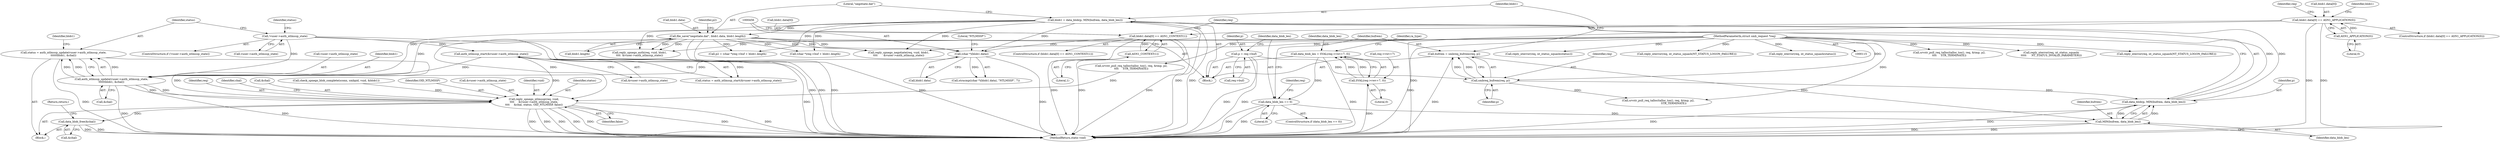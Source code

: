 digraph "0_samba_9280051bfba337458722fb157f3082f93cbd9f2b@API" {
"1000494" [label="(Call,status = auth_ntlmssp_update(vuser->auth_ntlmssp_state,\n\t\t\t\t\t\tblob1, &chal))"];
"1000496" [label="(Call,auth_ntlmssp_update(vuser->auth_ntlmssp_state,\n\t\t\t\t\t\tblob1, &chal))"];
"1000466" [label="(Call,!vuser->auth_ntlmssp_state)"];
"1000473" [label="(Call,auth_ntlmssp_start(&vuser->auth_ntlmssp_state))"];
"1000209" [label="(Call,blob1 = data_blob(p, MIN(bufrem, data_blob_len)))"];
"1000211" [label="(Call,data_blob(p, MIN(bufrem, data_blob_len)))"];
"1000206" [label="(Call,smbreq_bufrem(req, p))"];
"1000116" [label="(MethodParameterIn,struct smb_request *req)"];
"1000189" [label="(Call,p = req->buf)"];
"1000213" [label="(Call,MIN(bufrem, data_blob_len))"];
"1000204" [label="(Call,bufrem = smbreq_bufrem(req, p))"];
"1000195" [label="(Call,data_blob_len == 0)"];
"1000127" [label="(Call,data_blob_len = SVAL(req->vwv+7, 0))"];
"1000129" [label="(Call,SVAL(req->vwv+7, 0))"];
"1000455" [label="(Call,(char *)(blob1.data))"];
"1000216" [label="(Call,file_save(\"negotiate.dat\", blob1.data, blob1.length))"];
"1000431" [label="(Call,blob1.data[0] == ASN1_CONTEXT(1))"];
"1000409" [label="(Call,blob1.data[0] == ASN1_APPLICATION(0))"];
"1000415" [label="(Call,ASN1_APPLICATION(0))"];
"1000437" [label="(Call,ASN1_CONTEXT(1))"];
"1000506" [label="(Call,reply_spnego_ntlmssp(req, vuid,\n\t\t\t\t     &vuser->auth_ntlmssp_state,\n\t\t\t\t     &chal, status, OID_NTLMSSP, false))"];
"1000518" [label="(Call,data_blob_free(&chal))"];
"1000224" [label="(Call,p2 = (char *)req->buf + blob1.length)"];
"1000204" [label="(Call,bufrem = smbreq_bufrem(req, p))"];
"1000465" [label="(ControlStructure,if (!vuser->auth_ntlmssp_state))"];
"1000438" [label="(Literal,1)"];
"1000226" [label="(Call,(char *)req->buf + blob1.length)"];
"1000507" [label="(Identifier,req)"];
"1000463" [label="(Block,)"];
"1000252" [label="(Call,srvstr_pull_req_talloc(talloc_tos(), req, &tmp, p2,\n\t\t\t\t     STR_TERMINATE))"];
"1000416" [label="(Literal,0)"];
"1000129" [label="(Call,SVAL(req->vwv+7, 0))"];
"1000127" [label="(Call,data_blob_len = SVAL(req->vwv+7, 0))"];
"1000472" [label="(Identifier,status)"];
"1000213" [label="(Call,MIN(bufrem, data_blob_len))"];
"1000135" [label="(Literal,0)"];
"1000432" [label="(Call,blob1.data[0])"];
"1000473" [label="(Call,auth_ntlmssp_start(&vuser->auth_ntlmssp_state))"];
"1000519" [label="(Call,&chal)"];
"1000497" [label="(Call,vuser->auth_ntlmssp_state)"];
"1000362" [label="(Call,reply_nterror(req, nt_status_squash(\n\t\t\t\t\t      NT_STATUS_INVALID_PARAMETER)))"];
"1000434" [label="(Identifier,blob1)"];
"1000225" [label="(Identifier,p2)"];
"1000506" [label="(Call,reply_spnego_ntlmssp(req, vuid,\n\t\t\t\t     &vuser->auth_ntlmssp_state,\n\t\t\t\t     &chal, status, OID_NTLMSSP, false))"];
"1000199" [label="(Call,reply_nterror(req, nt_status_squash(NT_STATUS_LOGON_FAILURE)))"];
"1000460" [label="(Literal,\"NTLMSSP\")"];
"1000209" [label="(Call,blob1 = data_blob(p, MIN(bufrem, data_blob_len)))"];
"1000116" [label="(MethodParameterIn,struct smb_request *req)"];
"1000520" [label="(Identifier,chal)"];
"1000496" [label="(Call,auth_ntlmssp_update(vuser->auth_ntlmssp_state,\n\t\t\t\t\t\tblob1, &chal))"];
"1000194" [label="(ControlStructure,if (data_blob_len == 0))"];
"1000517" [label="(Identifier,false)"];
"1000513" [label="(Call,&chal)"];
"1000212" [label="(Identifier,p)"];
"1000191" [label="(Call,req->buf)"];
"1000505" [label="(Identifier,blob1)"];
"1000217" [label="(Literal,\"negotiate.dat\")"];
"1000418" [label="(Call,reply_spnego_negotiate(req, vuid, blob1,\n\t\t\t\t       &vuser->auth_ntlmssp_state))"];
"1000138" [label="(Identifier,ra_type)"];
"1000415" [label="(Call,ASN1_APPLICATION(0))"];
"1000419" [label="(Identifier,req)"];
"1000410" [label="(Call,blob1.data[0])"];
"1000500" [label="(Identifier,blob1)"];
"1000117" [label="(Block,)"];
"1000189" [label="(Call,p = req->buf)"];
"1000437" [label="(Call,ASN1_CONTEXT(1))"];
"1000216" [label="(Call,file_save(\"negotiate.dat\", blob1.data, blob1.length))"];
"1000474" [label="(Call,&vuser->auth_ntlmssp_state)"];
"1000190" [label="(Identifier,p)"];
"1000532" [label="(MethodReturn,static void)"];
"1000267" [label="(Call,srvstr_pull_req_talloc(talloc_tos(), req, &tmp, p2,\n\t\t\t\t     STR_TERMINATE))"];
"1000440" [label="(Call,reply_spnego_auth(req, vuid, blob1,\n\t\t\t\t  &vuser->auth_ntlmssp_state))"];
"1000409" [label="(Call,blob1.data[0] == ASN1_APPLICATION(0))"];
"1000455" [label="(Call,(char *)(blob1.data))"];
"1000200" [label="(Identifier,req)"];
"1000195" [label="(Call,data_blob_len == 0)"];
"1000380" [label="(Call,check_spnego_blob_complete(sconn, smbpid, vuid, &blob1))"];
"1000521" [label="(Return,return;)"];
"1000441" [label="(Identifier,req)"];
"1000489" [label="(Call,reply_nterror(req, nt_status_squash(status)))"];
"1000211" [label="(Call,data_blob(p, MIN(bufrem, data_blob_len)))"];
"1000197" [label="(Literal,0)"];
"1000431" [label="(Call,blob1.data[0] == ASN1_CONTEXT(1))"];
"1000494" [label="(Call,status = auth_ntlmssp_update(vuser->auth_ntlmssp_state,\n\t\t\t\t\t\tblob1, &chal))"];
"1000516" [label="(Identifier,OID_NTLMSSP)"];
"1000518" [label="(Call,data_blob_free(&chal))"];
"1000196" [label="(Identifier,data_blob_len)"];
"1000467" [label="(Call,vuser->auth_ntlmssp_state)"];
"1000495" [label="(Identifier,status)"];
"1000471" [label="(Call,status = auth_ntlmssp_start(&vuser->auth_ntlmssp_state))"];
"1000207" [label="(Identifier,req)"];
"1000128" [label="(Identifier,data_blob_len)"];
"1000454" [label="(Call,strncmp((char *)(blob1.data), \"NTLMSSP\", 7))"];
"1000218" [label="(Call,blob1.data)"];
"1000210" [label="(Identifier,blob1)"];
"1000509" [label="(Call,&vuser->auth_ntlmssp_state)"];
"1000508" [label="(Identifier,vuid)"];
"1000408" [label="(ControlStructure,if (blob1.data[0] == ASN1_APPLICATION(0)))"];
"1000214" [label="(Identifier,bufrem)"];
"1000457" [label="(Call,blob1.data)"];
"1000130" [label="(Call,req->vwv+7)"];
"1000205" [label="(Identifier,bufrem)"];
"1000501" [label="(Call,&chal)"];
"1000466" [label="(Call,!vuser->auth_ntlmssp_state)"];
"1000515" [label="(Identifier,status)"];
"1000528" [label="(Call,reply_nterror(req, nt_status_squash(NT_STATUS_LOGON_FAILURE)))"];
"1000221" [label="(Call,blob1.length)"];
"1000215" [label="(Identifier,data_blob_len)"];
"1000237" [label="(Call,srvstr_pull_req_talloc(talloc_tos(), req, &tmp, p2,\n                                     STR_TERMINATE))"];
"1000206" [label="(Call,smbreq_bufrem(req, p))"];
"1000430" [label="(ControlStructure,if (blob1.data[0] == ASN1_CONTEXT(1)))"];
"1000208" [label="(Identifier,p)"];
"1000403" [label="(Call,reply_nterror(req, nt_status_squash(status)))"];
"1000494" -> "1000463"  [label="AST: "];
"1000494" -> "1000496"  [label="CFG: "];
"1000495" -> "1000494"  [label="AST: "];
"1000496" -> "1000494"  [label="AST: "];
"1000505" -> "1000494"  [label="CFG: "];
"1000494" -> "1000532"  [label="DDG: "];
"1000496" -> "1000494"  [label="DDG: "];
"1000496" -> "1000494"  [label="DDG: "];
"1000496" -> "1000494"  [label="DDG: "];
"1000494" -> "1000506"  [label="DDG: "];
"1000496" -> "1000501"  [label="CFG: "];
"1000497" -> "1000496"  [label="AST: "];
"1000500" -> "1000496"  [label="AST: "];
"1000501" -> "1000496"  [label="AST: "];
"1000496" -> "1000532"  [label="DDG: "];
"1000496" -> "1000532"  [label="DDG: "];
"1000466" -> "1000496"  [label="DDG: "];
"1000473" -> "1000496"  [label="DDG: "];
"1000209" -> "1000496"  [label="DDG: "];
"1000455" -> "1000496"  [label="DDG: "];
"1000216" -> "1000496"  [label="DDG: "];
"1000496" -> "1000506"  [label="DDG: "];
"1000496" -> "1000506"  [label="DDG: "];
"1000466" -> "1000465"  [label="AST: "];
"1000466" -> "1000467"  [label="CFG: "];
"1000467" -> "1000466"  [label="AST: "];
"1000472" -> "1000466"  [label="CFG: "];
"1000495" -> "1000466"  [label="CFG: "];
"1000466" -> "1000532"  [label="DDG: "];
"1000466" -> "1000532"  [label="DDG: "];
"1000466" -> "1000473"  [label="DDG: "];
"1000473" -> "1000471"  [label="AST: "];
"1000473" -> "1000474"  [label="CFG: "];
"1000474" -> "1000473"  [label="AST: "];
"1000471" -> "1000473"  [label="CFG: "];
"1000473" -> "1000532"  [label="DDG: "];
"1000473" -> "1000471"  [label="DDG: "];
"1000473" -> "1000506"  [label="DDG: "];
"1000209" -> "1000117"  [label="AST: "];
"1000209" -> "1000211"  [label="CFG: "];
"1000210" -> "1000209"  [label="AST: "];
"1000211" -> "1000209"  [label="AST: "];
"1000217" -> "1000209"  [label="CFG: "];
"1000209" -> "1000532"  [label="DDG: "];
"1000209" -> "1000532"  [label="DDG: "];
"1000211" -> "1000209"  [label="DDG: "];
"1000211" -> "1000209"  [label="DDG: "];
"1000209" -> "1000216"  [label="DDG: "];
"1000209" -> "1000224"  [label="DDG: "];
"1000209" -> "1000226"  [label="DDG: "];
"1000209" -> "1000418"  [label="DDG: "];
"1000209" -> "1000440"  [label="DDG: "];
"1000209" -> "1000455"  [label="DDG: "];
"1000211" -> "1000213"  [label="CFG: "];
"1000212" -> "1000211"  [label="AST: "];
"1000213" -> "1000211"  [label="AST: "];
"1000211" -> "1000532"  [label="DDG: "];
"1000211" -> "1000532"  [label="DDG: "];
"1000206" -> "1000211"  [label="DDG: "];
"1000213" -> "1000211"  [label="DDG: "];
"1000213" -> "1000211"  [label="DDG: "];
"1000206" -> "1000204"  [label="AST: "];
"1000206" -> "1000208"  [label="CFG: "];
"1000207" -> "1000206"  [label="AST: "];
"1000208" -> "1000206"  [label="AST: "];
"1000204" -> "1000206"  [label="CFG: "];
"1000206" -> "1000204"  [label="DDG: "];
"1000206" -> "1000204"  [label="DDG: "];
"1000116" -> "1000206"  [label="DDG: "];
"1000189" -> "1000206"  [label="DDG: "];
"1000206" -> "1000237"  [label="DDG: "];
"1000116" -> "1000115"  [label="AST: "];
"1000116" -> "1000532"  [label="DDG: "];
"1000116" -> "1000199"  [label="DDG: "];
"1000116" -> "1000237"  [label="DDG: "];
"1000116" -> "1000252"  [label="DDG: "];
"1000116" -> "1000267"  [label="DDG: "];
"1000116" -> "1000362"  [label="DDG: "];
"1000116" -> "1000403"  [label="DDG: "];
"1000116" -> "1000418"  [label="DDG: "];
"1000116" -> "1000440"  [label="DDG: "];
"1000116" -> "1000489"  [label="DDG: "];
"1000116" -> "1000506"  [label="DDG: "];
"1000116" -> "1000528"  [label="DDG: "];
"1000189" -> "1000117"  [label="AST: "];
"1000189" -> "1000191"  [label="CFG: "];
"1000190" -> "1000189"  [label="AST: "];
"1000191" -> "1000189"  [label="AST: "];
"1000196" -> "1000189"  [label="CFG: "];
"1000189" -> "1000532"  [label="DDG: "];
"1000189" -> "1000532"  [label="DDG: "];
"1000213" -> "1000215"  [label="CFG: "];
"1000214" -> "1000213"  [label="AST: "];
"1000215" -> "1000213"  [label="AST: "];
"1000213" -> "1000532"  [label="DDG: "];
"1000213" -> "1000532"  [label="DDG: "];
"1000204" -> "1000213"  [label="DDG: "];
"1000195" -> "1000213"  [label="DDG: "];
"1000204" -> "1000117"  [label="AST: "];
"1000205" -> "1000204"  [label="AST: "];
"1000210" -> "1000204"  [label="CFG: "];
"1000204" -> "1000532"  [label="DDG: "];
"1000195" -> "1000194"  [label="AST: "];
"1000195" -> "1000197"  [label="CFG: "];
"1000196" -> "1000195"  [label="AST: "];
"1000197" -> "1000195"  [label="AST: "];
"1000200" -> "1000195"  [label="CFG: "];
"1000205" -> "1000195"  [label="CFG: "];
"1000195" -> "1000532"  [label="DDG: "];
"1000195" -> "1000532"  [label="DDG: "];
"1000127" -> "1000195"  [label="DDG: "];
"1000127" -> "1000117"  [label="AST: "];
"1000127" -> "1000129"  [label="CFG: "];
"1000128" -> "1000127"  [label="AST: "];
"1000129" -> "1000127"  [label="AST: "];
"1000138" -> "1000127"  [label="CFG: "];
"1000127" -> "1000532"  [label="DDG: "];
"1000129" -> "1000127"  [label="DDG: "];
"1000129" -> "1000127"  [label="DDG: "];
"1000129" -> "1000135"  [label="CFG: "];
"1000130" -> "1000129"  [label="AST: "];
"1000135" -> "1000129"  [label="AST: "];
"1000129" -> "1000532"  [label="DDG: "];
"1000455" -> "1000454"  [label="AST: "];
"1000455" -> "1000457"  [label="CFG: "];
"1000456" -> "1000455"  [label="AST: "];
"1000457" -> "1000455"  [label="AST: "];
"1000460" -> "1000455"  [label="CFG: "];
"1000455" -> "1000532"  [label="DDG: "];
"1000455" -> "1000454"  [label="DDG: "];
"1000216" -> "1000455"  [label="DDG: "];
"1000431" -> "1000455"  [label="DDG: "];
"1000216" -> "1000117"  [label="AST: "];
"1000216" -> "1000221"  [label="CFG: "];
"1000217" -> "1000216"  [label="AST: "];
"1000218" -> "1000216"  [label="AST: "];
"1000221" -> "1000216"  [label="AST: "];
"1000225" -> "1000216"  [label="CFG: "];
"1000216" -> "1000532"  [label="DDG: "];
"1000216" -> "1000532"  [label="DDG: "];
"1000216" -> "1000224"  [label="DDG: "];
"1000216" -> "1000226"  [label="DDG: "];
"1000216" -> "1000418"  [label="DDG: "];
"1000216" -> "1000418"  [label="DDG: "];
"1000216" -> "1000440"  [label="DDG: "];
"1000216" -> "1000440"  [label="DDG: "];
"1000431" -> "1000430"  [label="AST: "];
"1000431" -> "1000437"  [label="CFG: "];
"1000432" -> "1000431"  [label="AST: "];
"1000437" -> "1000431"  [label="AST: "];
"1000441" -> "1000431"  [label="CFG: "];
"1000456" -> "1000431"  [label="CFG: "];
"1000431" -> "1000532"  [label="DDG: "];
"1000431" -> "1000532"  [label="DDG: "];
"1000431" -> "1000532"  [label="DDG: "];
"1000409" -> "1000431"  [label="DDG: "];
"1000437" -> "1000431"  [label="DDG: "];
"1000409" -> "1000408"  [label="AST: "];
"1000409" -> "1000415"  [label="CFG: "];
"1000410" -> "1000409"  [label="AST: "];
"1000415" -> "1000409"  [label="AST: "];
"1000419" -> "1000409"  [label="CFG: "];
"1000434" -> "1000409"  [label="CFG: "];
"1000409" -> "1000532"  [label="DDG: "];
"1000409" -> "1000532"  [label="DDG: "];
"1000409" -> "1000532"  [label="DDG: "];
"1000415" -> "1000409"  [label="DDG: "];
"1000415" -> "1000416"  [label="CFG: "];
"1000416" -> "1000415"  [label="AST: "];
"1000437" -> "1000438"  [label="CFG: "];
"1000438" -> "1000437"  [label="AST: "];
"1000506" -> "1000463"  [label="AST: "];
"1000506" -> "1000517"  [label="CFG: "];
"1000507" -> "1000506"  [label="AST: "];
"1000508" -> "1000506"  [label="AST: "];
"1000509" -> "1000506"  [label="AST: "];
"1000513" -> "1000506"  [label="AST: "];
"1000515" -> "1000506"  [label="AST: "];
"1000516" -> "1000506"  [label="AST: "];
"1000517" -> "1000506"  [label="AST: "];
"1000520" -> "1000506"  [label="CFG: "];
"1000506" -> "1000532"  [label="DDG: "];
"1000506" -> "1000532"  [label="DDG: "];
"1000506" -> "1000532"  [label="DDG: "];
"1000506" -> "1000532"  [label="DDG: "];
"1000506" -> "1000532"  [label="DDG: "];
"1000506" -> "1000532"  [label="DDG: "];
"1000506" -> "1000532"  [label="DDG: "];
"1000267" -> "1000506"  [label="DDG: "];
"1000380" -> "1000506"  [label="DDG: "];
"1000506" -> "1000518"  [label="DDG: "];
"1000518" -> "1000463"  [label="AST: "];
"1000518" -> "1000519"  [label="CFG: "];
"1000519" -> "1000518"  [label="AST: "];
"1000521" -> "1000518"  [label="CFG: "];
"1000518" -> "1000532"  [label="DDG: "];
"1000518" -> "1000532"  [label="DDG: "];
}
